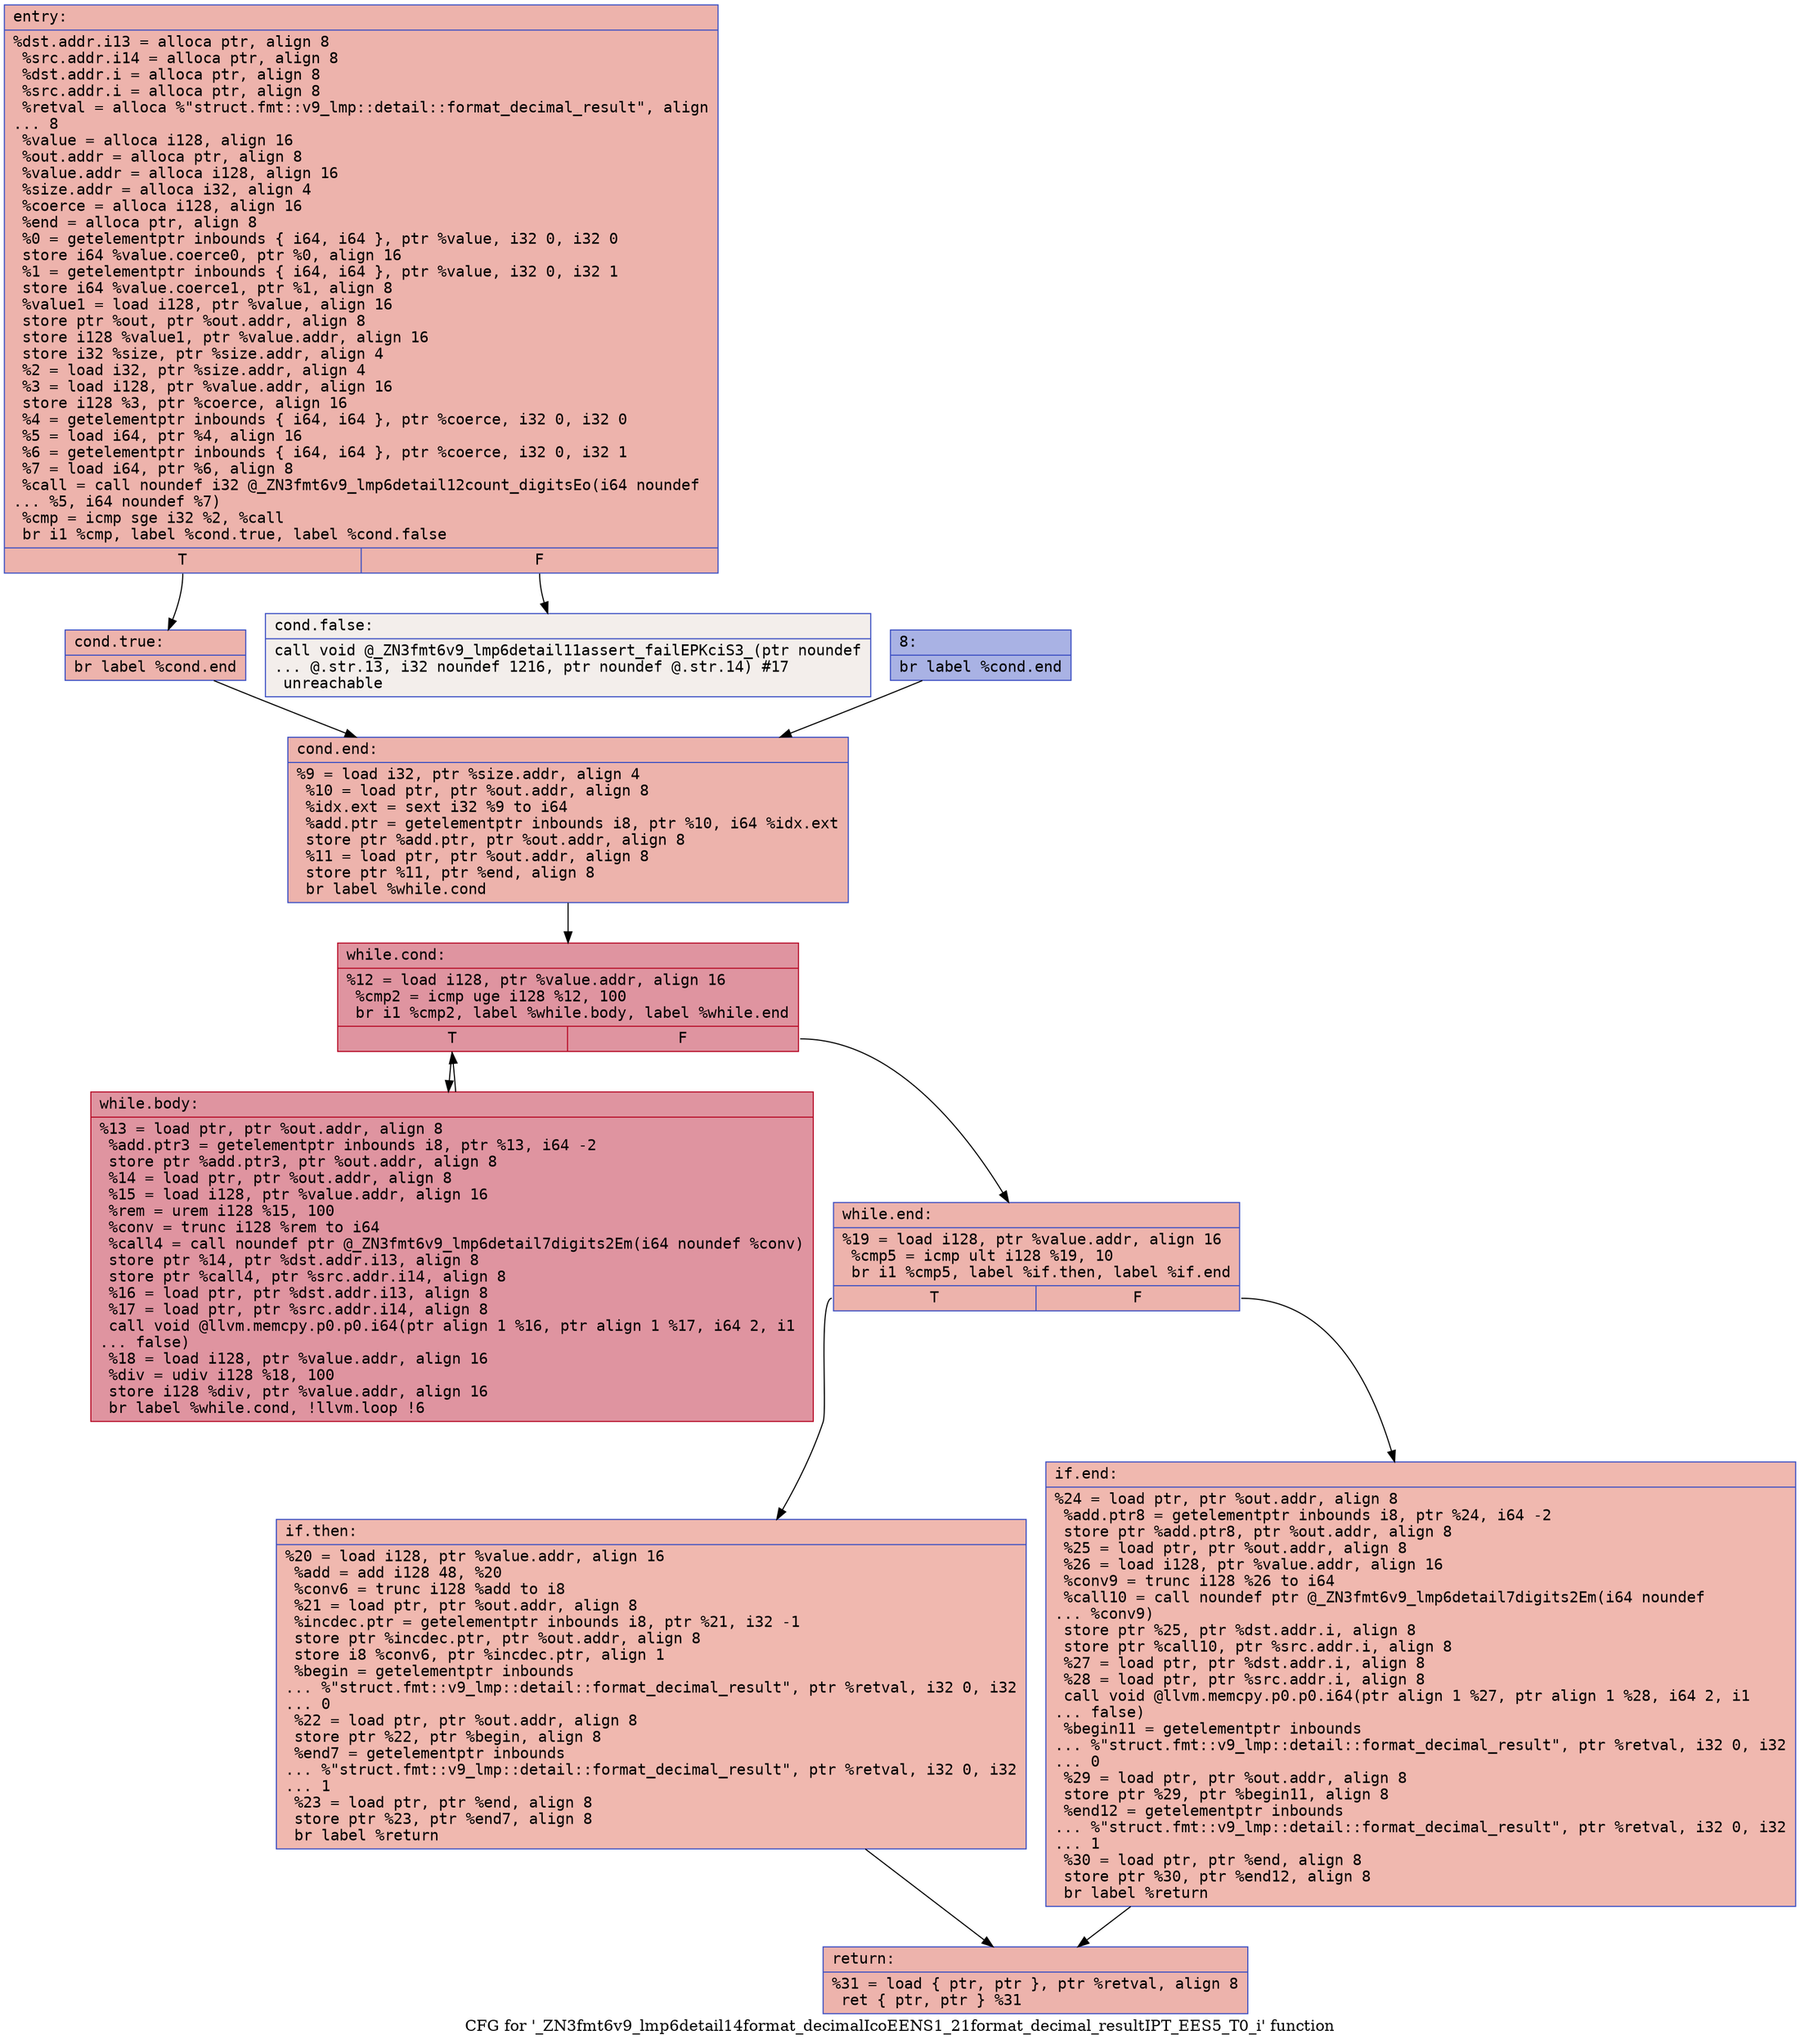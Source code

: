 digraph "CFG for '_ZN3fmt6v9_lmp6detail14format_decimalIcoEENS1_21format_decimal_resultIPT_EES5_T0_i' function" {
	label="CFG for '_ZN3fmt6v9_lmp6detail14format_decimalIcoEENS1_21format_decimal_resultIPT_EES5_T0_i' function";

	Node0x55fec30c6b70 [shape=record,color="#3d50c3ff", style=filled, fillcolor="#d6524470" fontname="Courier",label="{entry:\l|  %dst.addr.i13 = alloca ptr, align 8\l  %src.addr.i14 = alloca ptr, align 8\l  %dst.addr.i = alloca ptr, align 8\l  %src.addr.i = alloca ptr, align 8\l  %retval = alloca %\"struct.fmt::v9_lmp::detail::format_decimal_result\", align\l... 8\l  %value = alloca i128, align 16\l  %out.addr = alloca ptr, align 8\l  %value.addr = alloca i128, align 16\l  %size.addr = alloca i32, align 4\l  %coerce = alloca i128, align 16\l  %end = alloca ptr, align 8\l  %0 = getelementptr inbounds \{ i64, i64 \}, ptr %value, i32 0, i32 0\l  store i64 %value.coerce0, ptr %0, align 16\l  %1 = getelementptr inbounds \{ i64, i64 \}, ptr %value, i32 0, i32 1\l  store i64 %value.coerce1, ptr %1, align 8\l  %value1 = load i128, ptr %value, align 16\l  store ptr %out, ptr %out.addr, align 8\l  store i128 %value1, ptr %value.addr, align 16\l  store i32 %size, ptr %size.addr, align 4\l  %2 = load i32, ptr %size.addr, align 4\l  %3 = load i128, ptr %value.addr, align 16\l  store i128 %3, ptr %coerce, align 16\l  %4 = getelementptr inbounds \{ i64, i64 \}, ptr %coerce, i32 0, i32 0\l  %5 = load i64, ptr %4, align 16\l  %6 = getelementptr inbounds \{ i64, i64 \}, ptr %coerce, i32 0, i32 1\l  %7 = load i64, ptr %6, align 8\l  %call = call noundef i32 @_ZN3fmt6v9_lmp6detail12count_digitsEo(i64 noundef\l... %5, i64 noundef %7)\l  %cmp = icmp sge i32 %2, %call\l  br i1 %cmp, label %cond.true, label %cond.false\l|{<s0>T|<s1>F}}"];
	Node0x55fec30c6b70:s0 -> Node0x55fec30c7fa0[tooltip="entry -> cond.true\nProbability 100.00%" ];
	Node0x55fec30c6b70:s1 -> Node0x55fec30c7ff0[tooltip="entry -> cond.false\nProbability 0.00%" ];
	Node0x55fec30c7fa0 [shape=record,color="#3d50c3ff", style=filled, fillcolor="#d6524470" fontname="Courier",label="{cond.true:\l|  br label %cond.end\l}"];
	Node0x55fec30c7fa0 -> Node0x55fec30c80f0[tooltip="cond.true -> cond.end\nProbability 100.00%" ];
	Node0x55fec30c7ff0 [shape=record,color="#3d50c3ff", style=filled, fillcolor="#e5d8d170" fontname="Courier",label="{cond.false:\l|  call void @_ZN3fmt6v9_lmp6detail11assert_failEPKciS3_(ptr noundef\l... @.str.13, i32 noundef 1216, ptr noundef @.str.14) #17\l  unreachable\l}"];
	Node0x55fec30c8350 [shape=record,color="#3d50c3ff", style=filled, fillcolor="#3d50c370" fontname="Courier",label="{8:\l|  br label %cond.end\l}"];
	Node0x55fec30c8350 -> Node0x55fec30c80f0[tooltip="8 -> cond.end\nProbability 100.00%" ];
	Node0x55fec30c80f0 [shape=record,color="#3d50c3ff", style=filled, fillcolor="#d6524470" fontname="Courier",label="{cond.end:\l|  %9 = load i32, ptr %size.addr, align 4\l  %10 = load ptr, ptr %out.addr, align 8\l  %idx.ext = sext i32 %9 to i64\l  %add.ptr = getelementptr inbounds i8, ptr %10, i64 %idx.ext\l  store ptr %add.ptr, ptr %out.addr, align 8\l  %11 = load ptr, ptr %out.addr, align 8\l  store ptr %11, ptr %end, align 8\l  br label %while.cond\l}"];
	Node0x55fec30c80f0 -> Node0x55fec30c87e0[tooltip="cond.end -> while.cond\nProbability 100.00%" ];
	Node0x55fec30c87e0 [shape=record,color="#b70d28ff", style=filled, fillcolor="#b70d2870" fontname="Courier",label="{while.cond:\l|  %12 = load i128, ptr %value.addr, align 16\l  %cmp2 = icmp uge i128 %12, 100\l  br i1 %cmp2, label %while.body, label %while.end\l|{<s0>T|<s1>F}}"];
	Node0x55fec30c87e0:s0 -> Node0x55fec30c8be0[tooltip="while.cond -> while.body\nProbability 96.88%" ];
	Node0x55fec30c87e0:s1 -> Node0x55fec30c8c60[tooltip="while.cond -> while.end\nProbability 3.12%" ];
	Node0x55fec30c8be0 [shape=record,color="#b70d28ff", style=filled, fillcolor="#b70d2870" fontname="Courier",label="{while.body:\l|  %13 = load ptr, ptr %out.addr, align 8\l  %add.ptr3 = getelementptr inbounds i8, ptr %13, i64 -2\l  store ptr %add.ptr3, ptr %out.addr, align 8\l  %14 = load ptr, ptr %out.addr, align 8\l  %15 = load i128, ptr %value.addr, align 16\l  %rem = urem i128 %15, 100\l  %conv = trunc i128 %rem to i64\l  %call4 = call noundef ptr @_ZN3fmt6v9_lmp6detail7digits2Em(i64 noundef %conv)\l  store ptr %14, ptr %dst.addr.i13, align 8\l  store ptr %call4, ptr %src.addr.i14, align 8\l  %16 = load ptr, ptr %dst.addr.i13, align 8\l  %17 = load ptr, ptr %src.addr.i14, align 8\l  call void @llvm.memcpy.p0.p0.i64(ptr align 1 %16, ptr align 1 %17, i64 2, i1\l... false)\l  %18 = load i128, ptr %value.addr, align 16\l  %div = udiv i128 %18, 100\l  store i128 %div, ptr %value.addr, align 16\l  br label %while.cond, !llvm.loop !6\l}"];
	Node0x55fec30c8be0 -> Node0x55fec30c87e0[tooltip="while.body -> while.cond\nProbability 100.00%" ];
	Node0x55fec30c8c60 [shape=record,color="#3d50c3ff", style=filled, fillcolor="#d6524470" fontname="Courier",label="{while.end:\l|  %19 = load i128, ptr %value.addr, align 16\l  %cmp5 = icmp ult i128 %19, 10\l  br i1 %cmp5, label %if.then, label %if.end\l|{<s0>T|<s1>F}}"];
	Node0x55fec30c8c60:s0 -> Node0x55fec30c9b20[tooltip="while.end -> if.then\nProbability 50.00%" ];
	Node0x55fec30c8c60:s1 -> Node0x55fec30c9b90[tooltip="while.end -> if.end\nProbability 50.00%" ];
	Node0x55fec30c9b20 [shape=record,color="#3d50c3ff", style=filled, fillcolor="#dc5d4a70" fontname="Courier",label="{if.then:\l|  %20 = load i128, ptr %value.addr, align 16\l  %add = add i128 48, %20\l  %conv6 = trunc i128 %add to i8\l  %21 = load ptr, ptr %out.addr, align 8\l  %incdec.ptr = getelementptr inbounds i8, ptr %21, i32 -1\l  store ptr %incdec.ptr, ptr %out.addr, align 8\l  store i8 %conv6, ptr %incdec.ptr, align 1\l  %begin = getelementptr inbounds\l... %\"struct.fmt::v9_lmp::detail::format_decimal_result\", ptr %retval, i32 0, i32\l... 0\l  %22 = load ptr, ptr %out.addr, align 8\l  store ptr %22, ptr %begin, align 8\l  %end7 = getelementptr inbounds\l... %\"struct.fmt::v9_lmp::detail::format_decimal_result\", ptr %retval, i32 0, i32\l... 1\l  %23 = load ptr, ptr %end, align 8\l  store ptr %23, ptr %end7, align 8\l  br label %return\l}"];
	Node0x55fec30c9b20 -> Node0x55fec30ca540[tooltip="if.then -> return\nProbability 100.00%" ];
	Node0x55fec30c9b90 [shape=record,color="#3d50c3ff", style=filled, fillcolor="#dc5d4a70" fontname="Courier",label="{if.end:\l|  %24 = load ptr, ptr %out.addr, align 8\l  %add.ptr8 = getelementptr inbounds i8, ptr %24, i64 -2\l  store ptr %add.ptr8, ptr %out.addr, align 8\l  %25 = load ptr, ptr %out.addr, align 8\l  %26 = load i128, ptr %value.addr, align 16\l  %conv9 = trunc i128 %26 to i64\l  %call10 = call noundef ptr @_ZN3fmt6v9_lmp6detail7digits2Em(i64 noundef\l... %conv9)\l  store ptr %25, ptr %dst.addr.i, align 8\l  store ptr %call10, ptr %src.addr.i, align 8\l  %27 = load ptr, ptr %dst.addr.i, align 8\l  %28 = load ptr, ptr %src.addr.i, align 8\l  call void @llvm.memcpy.p0.p0.i64(ptr align 1 %27, ptr align 1 %28, i64 2, i1\l... false)\l  %begin11 = getelementptr inbounds\l... %\"struct.fmt::v9_lmp::detail::format_decimal_result\", ptr %retval, i32 0, i32\l... 0\l  %29 = load ptr, ptr %out.addr, align 8\l  store ptr %29, ptr %begin11, align 8\l  %end12 = getelementptr inbounds\l... %\"struct.fmt::v9_lmp::detail::format_decimal_result\", ptr %retval, i32 0, i32\l... 1\l  %30 = load ptr, ptr %end, align 8\l  store ptr %30, ptr %end12, align 8\l  br label %return\l}"];
	Node0x55fec30c9b90 -> Node0x55fec30ca540[tooltip="if.end -> return\nProbability 100.00%" ];
	Node0x55fec30ca540 [shape=record,color="#3d50c3ff", style=filled, fillcolor="#d6524470" fontname="Courier",label="{return:\l|  %31 = load \{ ptr, ptr \}, ptr %retval, align 8\l  ret \{ ptr, ptr \} %31\l}"];
}
